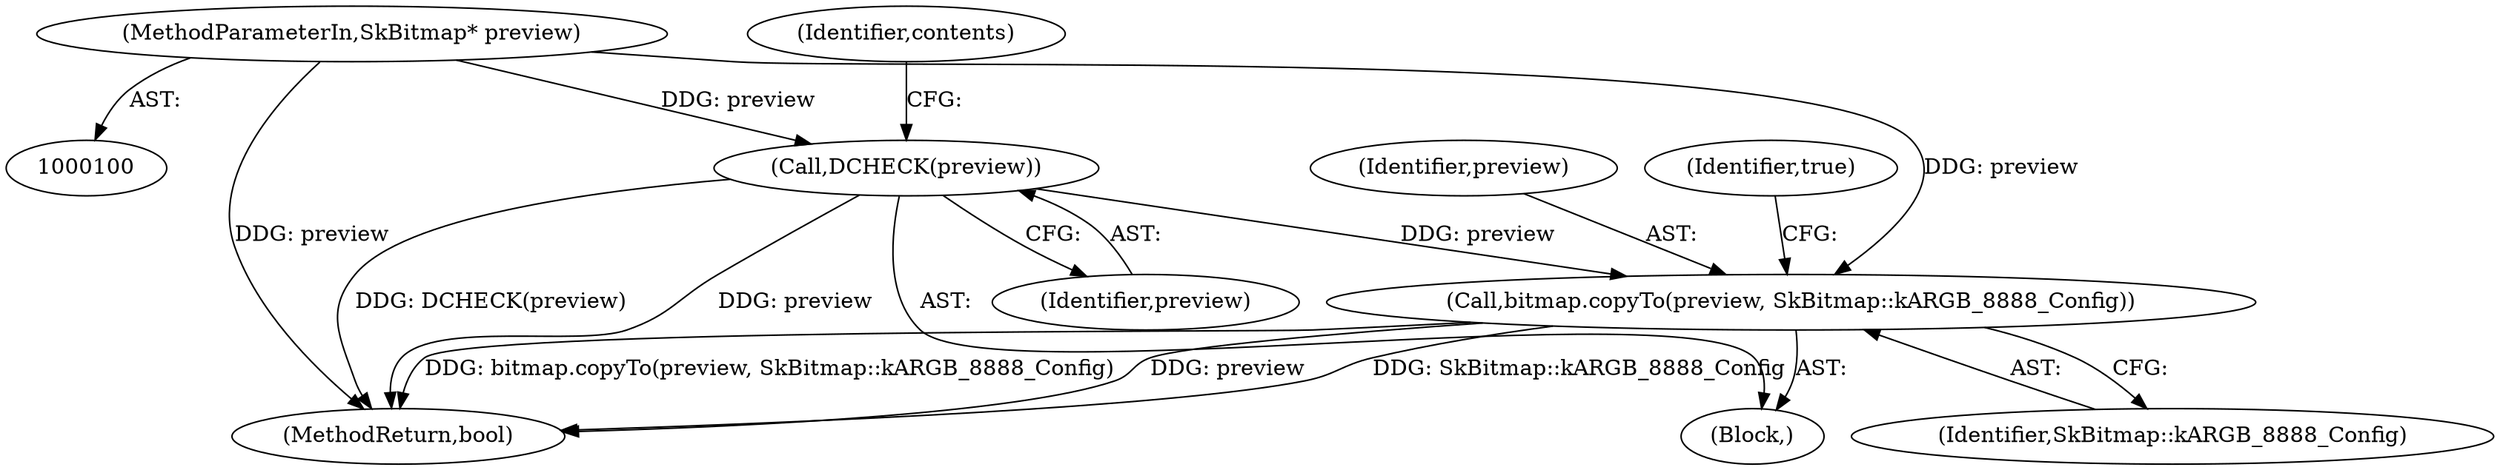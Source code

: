 digraph "0_Chrome_ee8d6fd30b022ac2c87b7a190c954e7bb3c9b21e@pointer" {
"1000102" [label="(MethodParameterIn,SkBitmap* preview)"];
"1000104" [label="(Call,DCHECK(preview))"];
"1000150" [label="(Call,bitmap.copyTo(preview, SkBitmap::kARGB_8888_Config))"];
"1000108" [label="(Identifier,contents)"];
"1000150" [label="(Call,bitmap.copyTo(preview, SkBitmap::kARGB_8888_Config))"];
"1000152" [label="(Identifier,SkBitmap::kARGB_8888_Config)"];
"1000155" [label="(MethodReturn,bool)"];
"1000103" [label="(Block,)"];
"1000154" [label="(Identifier,true)"];
"1000102" [label="(MethodParameterIn,SkBitmap* preview)"];
"1000104" [label="(Call,DCHECK(preview))"];
"1000105" [label="(Identifier,preview)"];
"1000151" [label="(Identifier,preview)"];
"1000102" -> "1000100"  [label="AST: "];
"1000102" -> "1000155"  [label="DDG: preview"];
"1000102" -> "1000104"  [label="DDG: preview"];
"1000102" -> "1000150"  [label="DDG: preview"];
"1000104" -> "1000103"  [label="AST: "];
"1000104" -> "1000105"  [label="CFG: "];
"1000105" -> "1000104"  [label="AST: "];
"1000108" -> "1000104"  [label="CFG: "];
"1000104" -> "1000155"  [label="DDG: DCHECK(preview)"];
"1000104" -> "1000155"  [label="DDG: preview"];
"1000104" -> "1000150"  [label="DDG: preview"];
"1000150" -> "1000103"  [label="AST: "];
"1000150" -> "1000152"  [label="CFG: "];
"1000151" -> "1000150"  [label="AST: "];
"1000152" -> "1000150"  [label="AST: "];
"1000154" -> "1000150"  [label="CFG: "];
"1000150" -> "1000155"  [label="DDG: bitmap.copyTo(preview, SkBitmap::kARGB_8888_Config)"];
"1000150" -> "1000155"  [label="DDG: preview"];
"1000150" -> "1000155"  [label="DDG: SkBitmap::kARGB_8888_Config"];
}
